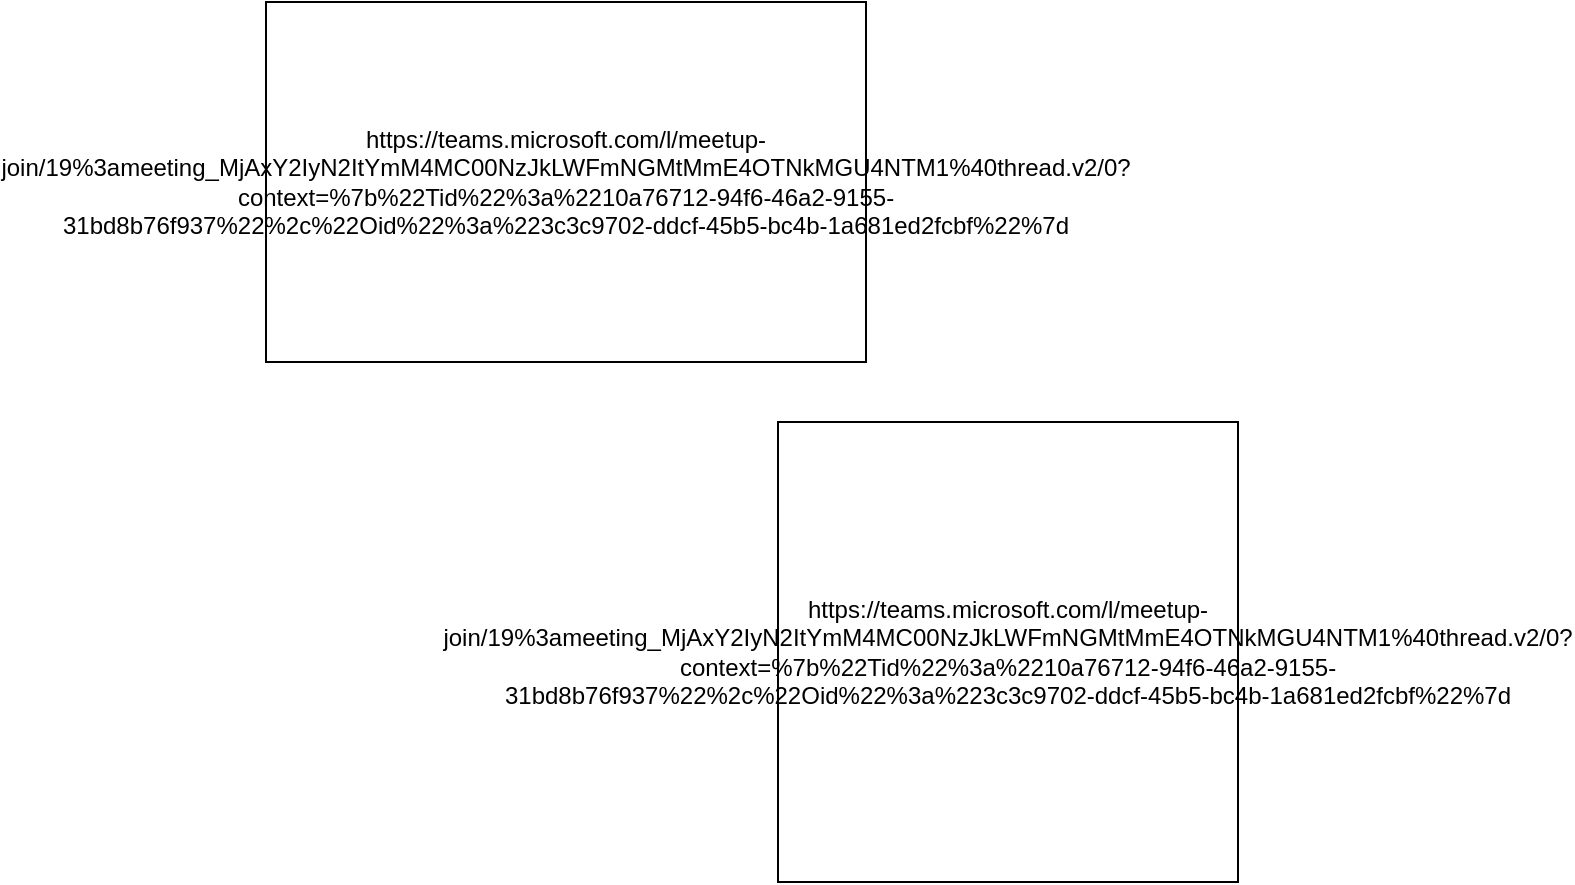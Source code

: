 <mxfile version="27.0.9">
  <diagram name="Página-1" id="LPzA1EdKOrGCX12UJips">
    <mxGraphModel dx="1699" dy="473" grid="1" gridSize="10" guides="1" tooltips="1" connect="1" arrows="1" fold="1" page="1" pageScale="1" pageWidth="827" pageHeight="1169" math="0" shadow="0">
      <root>
        <mxCell id="0" />
        <mxCell id="1" parent="0" />
        <mxCell id="PLq7bLbhNVtnZE1cqoIw-1" value="https://teams.microsoft.com/l/meetup-join/19%3ameeting_MjAxY2IyN2ItYmM4MC00NzJkLWFmNGMtMmE4OTNkMGU4NTM1%40thread.v2/0?context=%7b%22Tid%22%3a%2210a76712-94f6-46a2-9155-31bd8b76f937%22%2c%22Oid%22%3a%223c3c9702-ddcf-45b5-bc4b-1a681ed2fcbf%22%7d" style="rounded=0;whiteSpace=wrap;html=1;" parent="1" vertex="1">
          <mxGeometry x="114" width="300" height="180" as="geometry" />
        </mxCell>
        <mxCell id="BI7qu-xGezTDBP3VlgTr-1" value="https://teams.microsoft.com/l/meetup-join/19%3ameeting_MjAxY2IyN2ItYmM4MC00NzJkLWFmNGMtMmE4OTNkMGU4NTM1%40thread.v2/0?context=%7b%22Tid%22%3a%2210a76712-94f6-46a2-9155-31bd8b76f937%22%2c%22Oid%22%3a%223c3c9702-ddcf-45b5-bc4b-1a681ed2fcbf%22%7d" style="whiteSpace=wrap;html=1;aspect=fixed;" vertex="1" parent="1">
          <mxGeometry x="370" y="210" width="230" height="230" as="geometry" />
        </mxCell>
      </root>
    </mxGraphModel>
  </diagram>
</mxfile>
